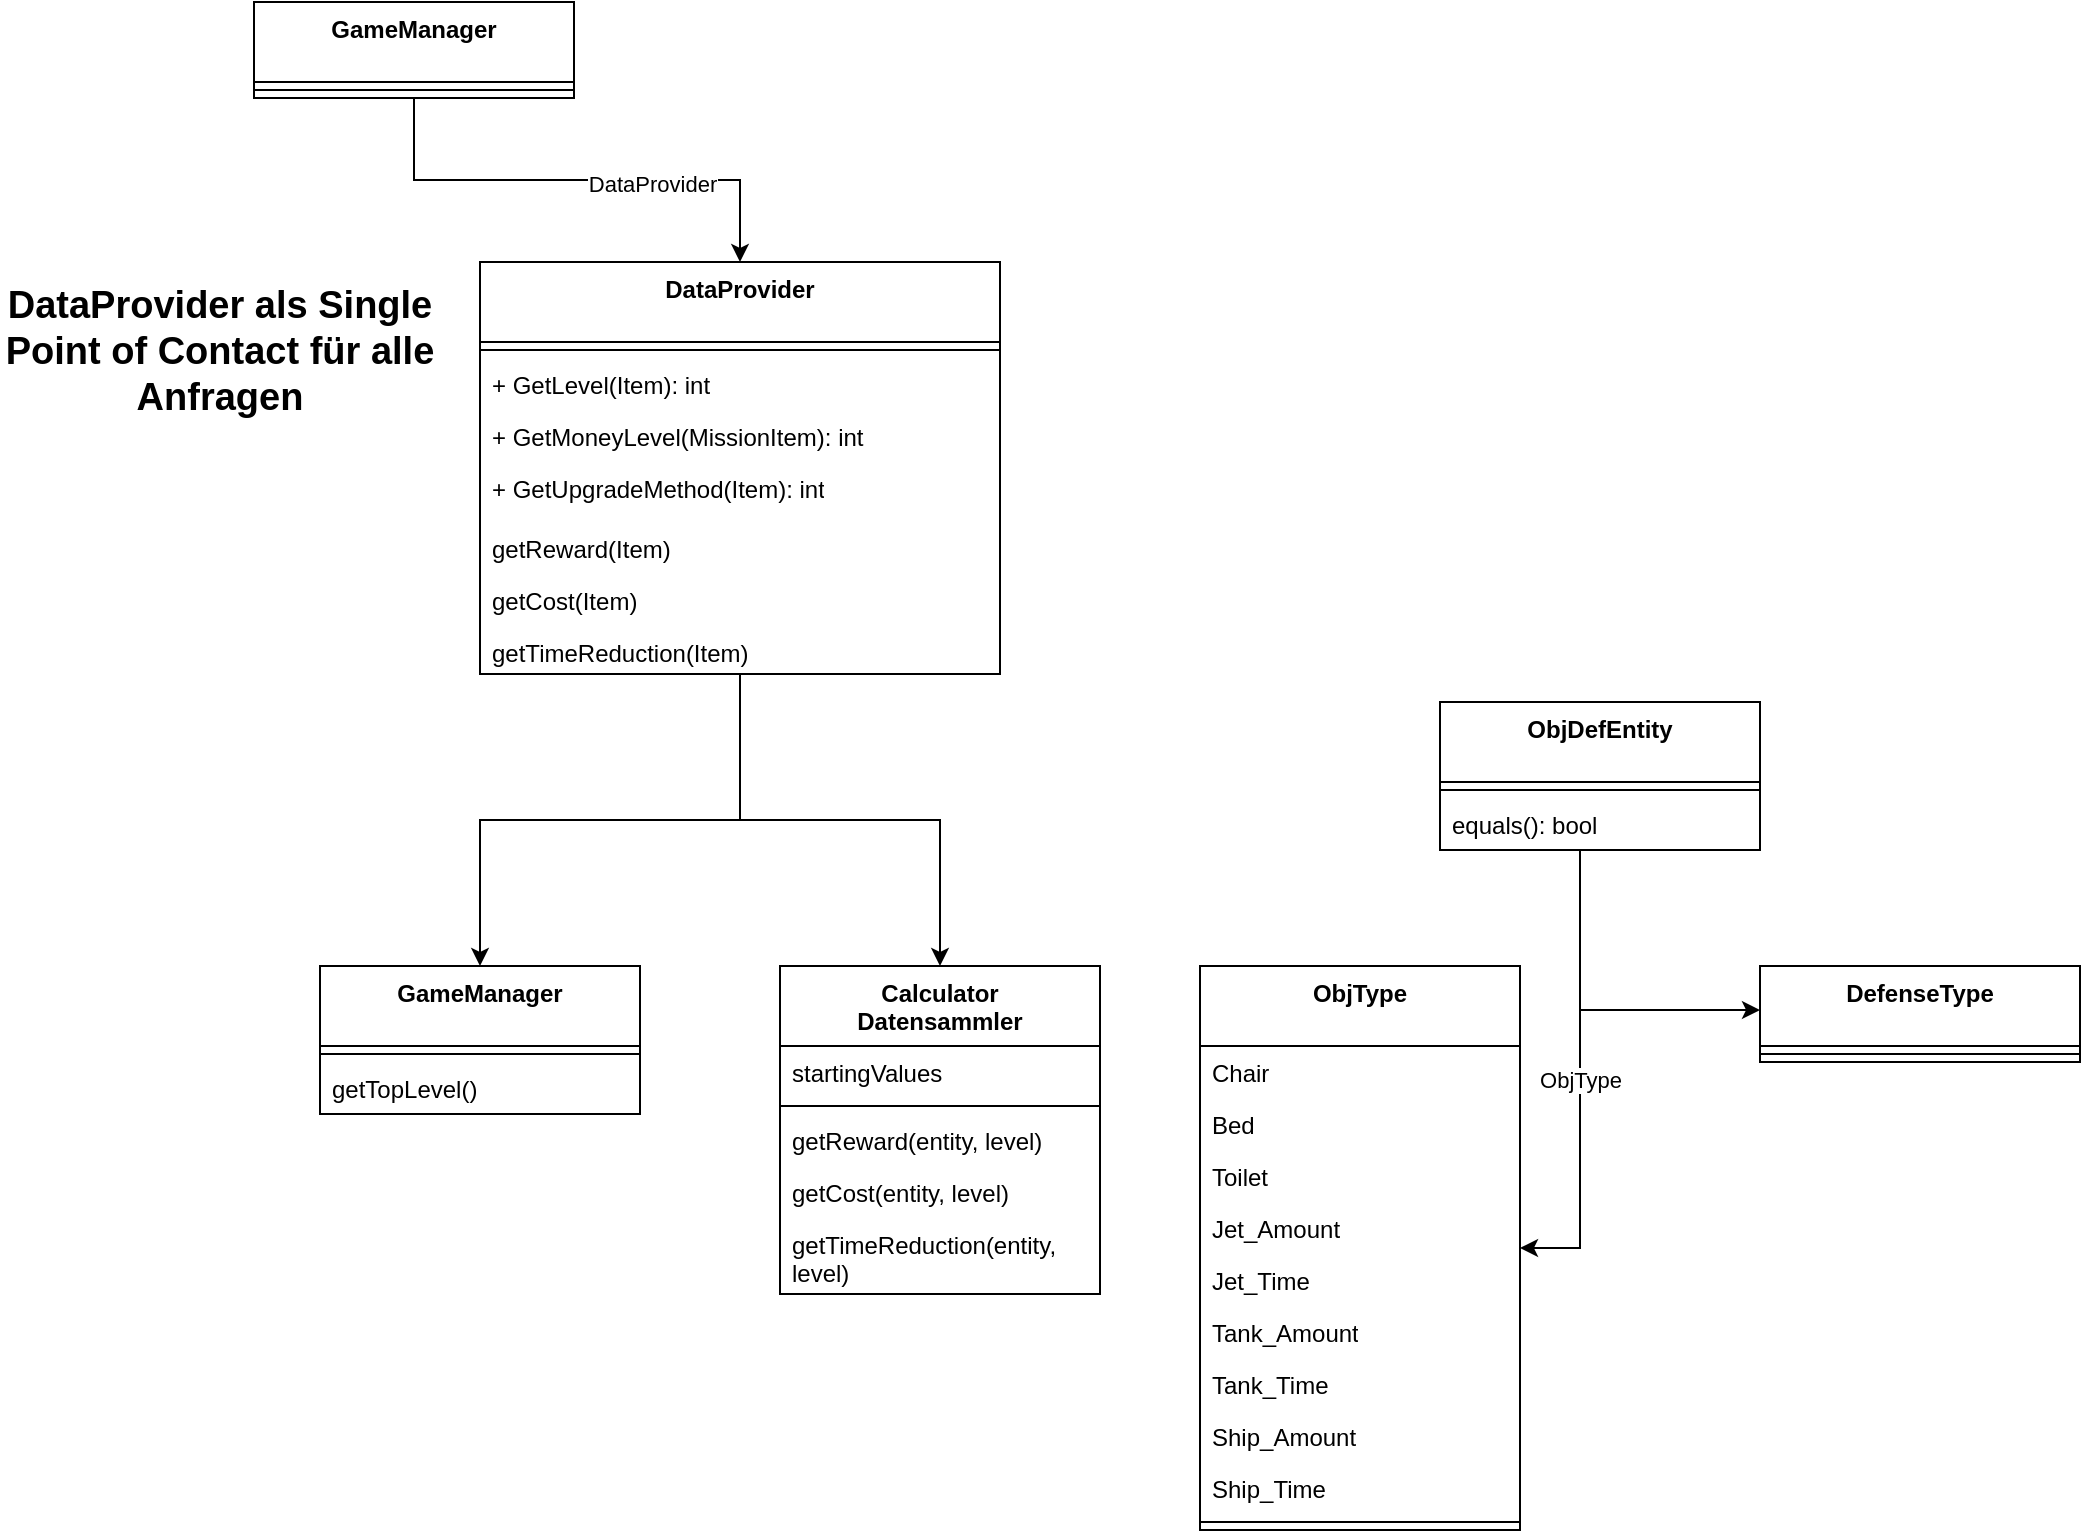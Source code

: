 <mxfile version="24.0.5" type="device">
  <diagram name="Seite-1" id="E-Y0wc6GR2pNmB1uPgyP">
    <mxGraphModel dx="2213" dy="1928" grid="1" gridSize="10" guides="1" tooltips="1" connect="1" arrows="1" fold="1" page="1" pageScale="1" pageWidth="827" pageHeight="1169" math="0" shadow="0">
      <root>
        <mxCell id="0" />
        <mxCell id="1" parent="0" />
        <mxCell id="mkl82egt6wejxhNzgdKI-7" value="Calculator&lt;div&gt;Datensammler&lt;/div&gt;" style="swimlane;fontStyle=1;align=center;verticalAlign=top;childLayout=stackLayout;horizontal=1;startSize=40;horizontalStack=0;resizeParent=1;resizeParentMax=0;resizeLast=0;collapsible=1;marginBottom=0;whiteSpace=wrap;html=1;" parent="1" vertex="1">
          <mxGeometry x="-230" y="-238" width="160" height="164" as="geometry" />
        </mxCell>
        <mxCell id="mkl82egt6wejxhNzgdKI-11" value="startingValues" style="text;strokeColor=none;fillColor=none;align=left;verticalAlign=top;spacingLeft=4;spacingRight=4;overflow=hidden;rotatable=0;points=[[0,0.5],[1,0.5]];portConstraint=eastwest;whiteSpace=wrap;html=1;" parent="mkl82egt6wejxhNzgdKI-7" vertex="1">
          <mxGeometry y="40" width="160" height="26" as="geometry" />
        </mxCell>
        <mxCell id="mkl82egt6wejxhNzgdKI-9" value="" style="line;strokeWidth=1;fillColor=none;align=left;verticalAlign=middle;spacingTop=-1;spacingLeft=3;spacingRight=3;rotatable=0;labelPosition=right;points=[];portConstraint=eastwest;strokeColor=inherit;" parent="mkl82egt6wejxhNzgdKI-7" vertex="1">
          <mxGeometry y="66" width="160" height="8" as="geometry" />
        </mxCell>
        <mxCell id="mkl82egt6wejxhNzgdKI-10" value="getReward(entity, level)" style="text;strokeColor=none;fillColor=none;align=left;verticalAlign=top;spacingLeft=4;spacingRight=4;overflow=hidden;rotatable=0;points=[[0,0.5],[1,0.5]];portConstraint=eastwest;whiteSpace=wrap;html=1;" parent="mkl82egt6wejxhNzgdKI-7" vertex="1">
          <mxGeometry y="74" width="160" height="26" as="geometry" />
        </mxCell>
        <mxCell id="mkl82egt6wejxhNzgdKI-50" value="getCost(entity, level)" style="text;strokeColor=none;fillColor=none;align=left;verticalAlign=top;spacingLeft=4;spacingRight=4;overflow=hidden;rotatable=0;points=[[0,0.5],[1,0.5]];portConstraint=eastwest;whiteSpace=wrap;html=1;" parent="mkl82egt6wejxhNzgdKI-7" vertex="1">
          <mxGeometry y="100" width="160" height="26" as="geometry" />
        </mxCell>
        <mxCell id="mkl82egt6wejxhNzgdKI-49" value="getTimeReduction(entity, level)" style="text;strokeColor=none;fillColor=none;align=left;verticalAlign=top;spacingLeft=4;spacingRight=4;overflow=hidden;rotatable=0;points=[[0,0.5],[1,0.5]];portConstraint=eastwest;whiteSpace=wrap;html=1;" parent="mkl82egt6wejxhNzgdKI-7" vertex="1">
          <mxGeometry y="126" width="160" height="38" as="geometry" />
        </mxCell>
        <mxCell id="mkl82egt6wejxhNzgdKI-12" value="ObjType" style="swimlane;fontStyle=1;align=center;verticalAlign=top;childLayout=stackLayout;horizontal=1;startSize=40;horizontalStack=0;resizeParent=1;resizeParentMax=0;resizeLast=0;collapsible=1;marginBottom=0;whiteSpace=wrap;html=1;" parent="1" vertex="1">
          <mxGeometry x="-20" y="-238" width="160" height="282" as="geometry" />
        </mxCell>
        <mxCell id="mkl82egt6wejxhNzgdKI-18" value="Chair" style="text;strokeColor=none;fillColor=none;align=left;verticalAlign=top;spacingLeft=4;spacingRight=4;overflow=hidden;rotatable=0;points=[[0,0.5],[1,0.5]];portConstraint=eastwest;whiteSpace=wrap;html=1;" parent="mkl82egt6wejxhNzgdKI-12" vertex="1">
          <mxGeometry y="40" width="160" height="26" as="geometry" />
        </mxCell>
        <mxCell id="mkl82egt6wejxhNzgdKI-17" value="Bed" style="text;strokeColor=none;fillColor=none;align=left;verticalAlign=top;spacingLeft=4;spacingRight=4;overflow=hidden;rotatable=0;points=[[0,0.5],[1,0.5]];portConstraint=eastwest;whiteSpace=wrap;html=1;" parent="mkl82egt6wejxhNzgdKI-12" vertex="1">
          <mxGeometry y="66" width="160" height="26" as="geometry" />
        </mxCell>
        <mxCell id="mkl82egt6wejxhNzgdKI-19" value="Toilet" style="text;strokeColor=none;fillColor=none;align=left;verticalAlign=top;spacingLeft=4;spacingRight=4;overflow=hidden;rotatable=0;points=[[0,0.5],[1,0.5]];portConstraint=eastwest;whiteSpace=wrap;html=1;" parent="mkl82egt6wejxhNzgdKI-12" vertex="1">
          <mxGeometry y="92" width="160" height="26" as="geometry" />
        </mxCell>
        <mxCell id="mkl82egt6wejxhNzgdKI-24" value="Jet_Amount" style="text;strokeColor=none;fillColor=none;align=left;verticalAlign=top;spacingLeft=4;spacingRight=4;overflow=hidden;rotatable=0;points=[[0,0.5],[1,0.5]];portConstraint=eastwest;whiteSpace=wrap;html=1;" parent="mkl82egt6wejxhNzgdKI-12" vertex="1">
          <mxGeometry y="118" width="160" height="26" as="geometry" />
        </mxCell>
        <mxCell id="mkl82egt6wejxhNzgdKI-23" value="Jet_Time" style="text;strokeColor=none;fillColor=none;align=left;verticalAlign=top;spacingLeft=4;spacingRight=4;overflow=hidden;rotatable=0;points=[[0,0.5],[1,0.5]];portConstraint=eastwest;whiteSpace=wrap;html=1;" parent="mkl82egt6wejxhNzgdKI-12" vertex="1">
          <mxGeometry y="144" width="160" height="26" as="geometry" />
        </mxCell>
        <mxCell id="mkl82egt6wejxhNzgdKI-28" value="Tank_Amount" style="text;strokeColor=none;fillColor=none;align=left;verticalAlign=top;spacingLeft=4;spacingRight=4;overflow=hidden;rotatable=0;points=[[0,0.5],[1,0.5]];portConstraint=eastwest;whiteSpace=wrap;html=1;" parent="mkl82egt6wejxhNzgdKI-12" vertex="1">
          <mxGeometry y="170" width="160" height="26" as="geometry" />
        </mxCell>
        <mxCell id="mkl82egt6wejxhNzgdKI-29" value="Tank_Time" style="text;strokeColor=none;fillColor=none;align=left;verticalAlign=top;spacingLeft=4;spacingRight=4;overflow=hidden;rotatable=0;points=[[0,0.5],[1,0.5]];portConstraint=eastwest;whiteSpace=wrap;html=1;" parent="mkl82egt6wejxhNzgdKI-12" vertex="1">
          <mxGeometry y="196" width="160" height="26" as="geometry" />
        </mxCell>
        <mxCell id="mkl82egt6wejxhNzgdKI-30" value="Ship_Amount" style="text;strokeColor=none;fillColor=none;align=left;verticalAlign=top;spacingLeft=4;spacingRight=4;overflow=hidden;rotatable=0;points=[[0,0.5],[1,0.5]];portConstraint=eastwest;whiteSpace=wrap;html=1;" parent="mkl82egt6wejxhNzgdKI-12" vertex="1">
          <mxGeometry y="222" width="160" height="26" as="geometry" />
        </mxCell>
        <mxCell id="mkl82egt6wejxhNzgdKI-27" value="Ship_Time" style="text;strokeColor=none;fillColor=none;align=left;verticalAlign=top;spacingLeft=4;spacingRight=4;overflow=hidden;rotatable=0;points=[[0,0.5],[1,0.5]];portConstraint=eastwest;whiteSpace=wrap;html=1;" parent="mkl82egt6wejxhNzgdKI-12" vertex="1">
          <mxGeometry y="248" width="160" height="26" as="geometry" />
        </mxCell>
        <mxCell id="mkl82egt6wejxhNzgdKI-15" value="" style="line;strokeWidth=1;fillColor=none;align=left;verticalAlign=middle;spacingTop=-1;spacingLeft=3;spacingRight=3;rotatable=0;labelPosition=right;points=[];portConstraint=eastwest;strokeColor=inherit;" parent="mkl82egt6wejxhNzgdKI-12" vertex="1">
          <mxGeometry y="274" width="160" height="8" as="geometry" />
        </mxCell>
        <mxCell id="mkl82egt6wejxhNzgdKI-36" value="ObjType" style="edgeStyle=orthogonalEdgeStyle;rounded=0;orthogonalLoop=1;jettySize=auto;html=1;" parent="1" source="mkl82egt6wejxhNzgdKI-31" target="mkl82egt6wejxhNzgdKI-12" edge="1">
          <mxGeometry relative="1" as="geometry">
            <Array as="points">
              <mxPoint x="170" y="-293" />
              <mxPoint x="170" y="-189" />
            </Array>
          </mxGeometry>
        </mxCell>
        <mxCell id="mkl82egt6wejxhNzgdKI-48" style="edgeStyle=orthogonalEdgeStyle;rounded=0;orthogonalLoop=1;jettySize=auto;html=1;" parent="1" source="mkl82egt6wejxhNzgdKI-31" target="mkl82egt6wejxhNzgdKI-37" edge="1">
          <mxGeometry relative="1" as="geometry">
            <Array as="points">
              <mxPoint x="170" y="-216" />
            </Array>
          </mxGeometry>
        </mxCell>
        <mxCell id="mkl82egt6wejxhNzgdKI-31" value="ObjDefEntity" style="swimlane;fontStyle=1;align=center;verticalAlign=top;childLayout=stackLayout;horizontal=1;startSize=40;horizontalStack=0;resizeParent=1;resizeParentMax=0;resizeLast=0;collapsible=1;marginBottom=0;whiteSpace=wrap;html=1;" parent="1" vertex="1">
          <mxGeometry x="100" y="-370" width="160" height="74" as="geometry" />
        </mxCell>
        <mxCell id="mkl82egt6wejxhNzgdKI-34" value="" style="line;strokeWidth=1;fillColor=none;align=left;verticalAlign=middle;spacingTop=-1;spacingLeft=3;spacingRight=3;rotatable=0;labelPosition=right;points=[];portConstraint=eastwest;strokeColor=inherit;" parent="mkl82egt6wejxhNzgdKI-31" vertex="1">
          <mxGeometry y="40" width="160" height="8" as="geometry" />
        </mxCell>
        <mxCell id="mkl82egt6wejxhNzgdKI-35" value="equals(): bool" style="text;strokeColor=none;fillColor=none;align=left;verticalAlign=top;spacingLeft=4;spacingRight=4;overflow=hidden;rotatable=0;points=[[0,0.5],[1,0.5]];portConstraint=eastwest;whiteSpace=wrap;html=1;" parent="mkl82egt6wejxhNzgdKI-31" vertex="1">
          <mxGeometry y="48" width="160" height="26" as="geometry" />
        </mxCell>
        <mxCell id="mkl82egt6wejxhNzgdKI-37" value="DefenseType" style="swimlane;fontStyle=1;align=center;verticalAlign=top;childLayout=stackLayout;horizontal=1;startSize=40;horizontalStack=0;resizeParent=1;resizeParentMax=0;resizeLast=0;collapsible=1;marginBottom=0;whiteSpace=wrap;html=1;" parent="1" vertex="1">
          <mxGeometry x="260" y="-238" width="160" height="48" as="geometry" />
        </mxCell>
        <mxCell id="mkl82egt6wejxhNzgdKI-47" value="" style="line;strokeWidth=1;fillColor=none;align=left;verticalAlign=middle;spacingTop=-1;spacingLeft=3;spacingRight=3;rotatable=0;labelPosition=right;points=[];portConstraint=eastwest;strokeColor=inherit;" parent="mkl82egt6wejxhNzgdKI-37" vertex="1">
          <mxGeometry y="40" width="160" height="8" as="geometry" />
        </mxCell>
        <mxCell id="mkl82egt6wejxhNzgdKI-63" style="edgeStyle=orthogonalEdgeStyle;rounded=0;orthogonalLoop=1;jettySize=auto;html=1;" parent="1" source="mkl82egt6wejxhNzgdKI-51" target="mkl82egt6wejxhNzgdKI-61" edge="1">
          <mxGeometry relative="1" as="geometry" />
        </mxCell>
        <mxCell id="mkl82egt6wejxhNzgdKI-64" style="edgeStyle=orthogonalEdgeStyle;rounded=0;orthogonalLoop=1;jettySize=auto;html=1;" parent="1" source="mkl82egt6wejxhNzgdKI-51" target="mkl82egt6wejxhNzgdKI-7" edge="1">
          <mxGeometry relative="1" as="geometry" />
        </mxCell>
        <mxCell id="mkl82egt6wejxhNzgdKI-51" value="DataProvider" style="swimlane;fontStyle=1;align=center;verticalAlign=top;childLayout=stackLayout;horizontal=1;startSize=40;horizontalStack=0;resizeParent=1;resizeParentMax=0;resizeLast=0;collapsible=1;marginBottom=0;whiteSpace=wrap;html=1;" parent="1" vertex="1">
          <mxGeometry x="-380" y="-590" width="260" height="206" as="geometry" />
        </mxCell>
        <mxCell id="mkl82egt6wejxhNzgdKI-52" value="" style="line;strokeWidth=1;fillColor=none;align=left;verticalAlign=middle;spacingTop=-1;spacingLeft=3;spacingRight=3;rotatable=0;labelPosition=right;points=[];portConstraint=eastwest;strokeColor=inherit;" parent="mkl82egt6wejxhNzgdKI-51" vertex="1">
          <mxGeometry y="40" width="260" height="8" as="geometry" />
        </mxCell>
        <mxCell id="mkl82egt6wejxhNzgdKI-53" value="+ GetLevel(Item): int" style="text;strokeColor=none;fillColor=none;align=left;verticalAlign=top;spacingLeft=4;spacingRight=4;overflow=hidden;rotatable=0;points=[[0,0.5],[1,0.5]];portConstraint=eastwest;whiteSpace=wrap;html=1;" parent="mkl82egt6wejxhNzgdKI-51" vertex="1">
          <mxGeometry y="48" width="260" height="26" as="geometry" />
        </mxCell>
        <mxCell id="iigYh9Jfqi6P7nX-1Bbp-6" value="+ GetMoneyLevel(MissionItem): int" style="text;strokeColor=none;fillColor=none;align=left;verticalAlign=top;spacingLeft=4;spacingRight=4;overflow=hidden;rotatable=0;points=[[0,0.5],[1,0.5]];portConstraint=eastwest;whiteSpace=wrap;html=1;" vertex="1" parent="mkl82egt6wejxhNzgdKI-51">
          <mxGeometry y="74" width="260" height="26" as="geometry" />
        </mxCell>
        <mxCell id="mkl82egt6wejxhNzgdKI-55" value="+ GetUpgradeMethod(Item): int" style="text;strokeColor=none;fillColor=none;align=left;verticalAlign=top;spacingLeft=4;spacingRight=4;overflow=hidden;rotatable=0;points=[[0,0.5],[1,0.5]];portConstraint=eastwest;whiteSpace=wrap;html=1;" parent="mkl82egt6wejxhNzgdKI-51" vertex="1">
          <mxGeometry y="100" width="260" height="30" as="geometry" />
        </mxCell>
        <mxCell id="mkl82egt6wejxhNzgdKI-56" value="getReward(Item)" style="text;strokeColor=none;fillColor=none;align=left;verticalAlign=top;spacingLeft=4;spacingRight=4;overflow=hidden;rotatable=0;points=[[0,0.5],[1,0.5]];portConstraint=eastwest;whiteSpace=wrap;html=1;" parent="mkl82egt6wejxhNzgdKI-51" vertex="1">
          <mxGeometry y="130" width="260" height="26" as="geometry" />
        </mxCell>
        <mxCell id="mkl82egt6wejxhNzgdKI-57" value="getCost(Item)" style="text;strokeColor=none;fillColor=none;align=left;verticalAlign=top;spacingLeft=4;spacingRight=4;overflow=hidden;rotatable=0;points=[[0,0.5],[1,0.5]];portConstraint=eastwest;whiteSpace=wrap;html=1;" parent="mkl82egt6wejxhNzgdKI-51" vertex="1">
          <mxGeometry y="156" width="260" height="26" as="geometry" />
        </mxCell>
        <mxCell id="mkl82egt6wejxhNzgdKI-58" value="getTimeReduction(Item)&lt;div&gt;&lt;br&gt;&lt;/div&gt;" style="text;strokeColor=none;fillColor=none;align=left;verticalAlign=top;spacingLeft=4;spacingRight=4;overflow=hidden;rotatable=0;points=[[0,0.5],[1,0.5]];portConstraint=eastwest;whiteSpace=wrap;html=1;" parent="mkl82egt6wejxhNzgdKI-51" vertex="1">
          <mxGeometry y="182" width="260" height="24" as="geometry" />
        </mxCell>
        <mxCell id="mkl82egt6wejxhNzgdKI-61" value="GameManager" style="swimlane;fontStyle=1;align=center;verticalAlign=top;childLayout=stackLayout;horizontal=1;startSize=40;horizontalStack=0;resizeParent=1;resizeParentMax=0;resizeLast=0;collapsible=1;marginBottom=0;whiteSpace=wrap;html=1;" parent="1" vertex="1">
          <mxGeometry x="-460" y="-238" width="160" height="74" as="geometry" />
        </mxCell>
        <mxCell id="mkl82egt6wejxhNzgdKI-62" value="" style="line;strokeWidth=1;fillColor=none;align=left;verticalAlign=middle;spacingTop=-1;spacingLeft=3;spacingRight=3;rotatable=0;labelPosition=right;points=[];portConstraint=eastwest;strokeColor=inherit;" parent="mkl82egt6wejxhNzgdKI-61" vertex="1">
          <mxGeometry y="40" width="160" height="8" as="geometry" />
        </mxCell>
        <mxCell id="iigYh9Jfqi6P7nX-1Bbp-5" value="getTopLevel()" style="text;strokeColor=none;fillColor=none;align=left;verticalAlign=top;spacingLeft=4;spacingRight=4;overflow=hidden;rotatable=0;points=[[0,0.5],[1,0.5]];portConstraint=eastwest;whiteSpace=wrap;html=1;" vertex="1" parent="mkl82egt6wejxhNzgdKI-61">
          <mxGeometry y="48" width="160" height="26" as="geometry" />
        </mxCell>
        <mxCell id="mkl82egt6wejxhNzgdKI-65" value="DataProvider als Single Point of Contact für alle Anfragen" style="text;html=1;align=center;verticalAlign=middle;whiteSpace=wrap;rounded=0;fontSize=19;fontStyle=1" parent="1" vertex="1">
          <mxGeometry x="-620" y="-590" width="220" height="89" as="geometry" />
        </mxCell>
        <mxCell id="iigYh9Jfqi6P7nX-1Bbp-3" style="edgeStyle=orthogonalEdgeStyle;rounded=0;orthogonalLoop=1;jettySize=auto;html=1;" edge="1" parent="1" source="iigYh9Jfqi6P7nX-1Bbp-1" target="mkl82egt6wejxhNzgdKI-51">
          <mxGeometry relative="1" as="geometry" />
        </mxCell>
        <mxCell id="iigYh9Jfqi6P7nX-1Bbp-4" value="DataProvider" style="edgeLabel;html=1;align=center;verticalAlign=middle;resizable=0;points=[];" vertex="1" connectable="0" parent="iigYh9Jfqi6P7nX-1Bbp-3">
          <mxGeometry x="0.306" y="-2" relative="1" as="geometry">
            <mxPoint as="offset" />
          </mxGeometry>
        </mxCell>
        <mxCell id="iigYh9Jfqi6P7nX-1Bbp-1" value="GameManager" style="swimlane;fontStyle=1;align=center;verticalAlign=top;childLayout=stackLayout;horizontal=1;startSize=40;horizontalStack=0;resizeParent=1;resizeParentMax=0;resizeLast=0;collapsible=1;marginBottom=0;whiteSpace=wrap;html=1;" vertex="1" parent="1">
          <mxGeometry x="-493" y="-720" width="160" height="48" as="geometry" />
        </mxCell>
        <mxCell id="iigYh9Jfqi6P7nX-1Bbp-2" value="" style="line;strokeWidth=1;fillColor=none;align=left;verticalAlign=middle;spacingTop=-1;spacingLeft=3;spacingRight=3;rotatable=0;labelPosition=right;points=[];portConstraint=eastwest;strokeColor=inherit;" vertex="1" parent="iigYh9Jfqi6P7nX-1Bbp-1">
          <mxGeometry y="40" width="160" height="8" as="geometry" />
        </mxCell>
      </root>
    </mxGraphModel>
  </diagram>
</mxfile>
